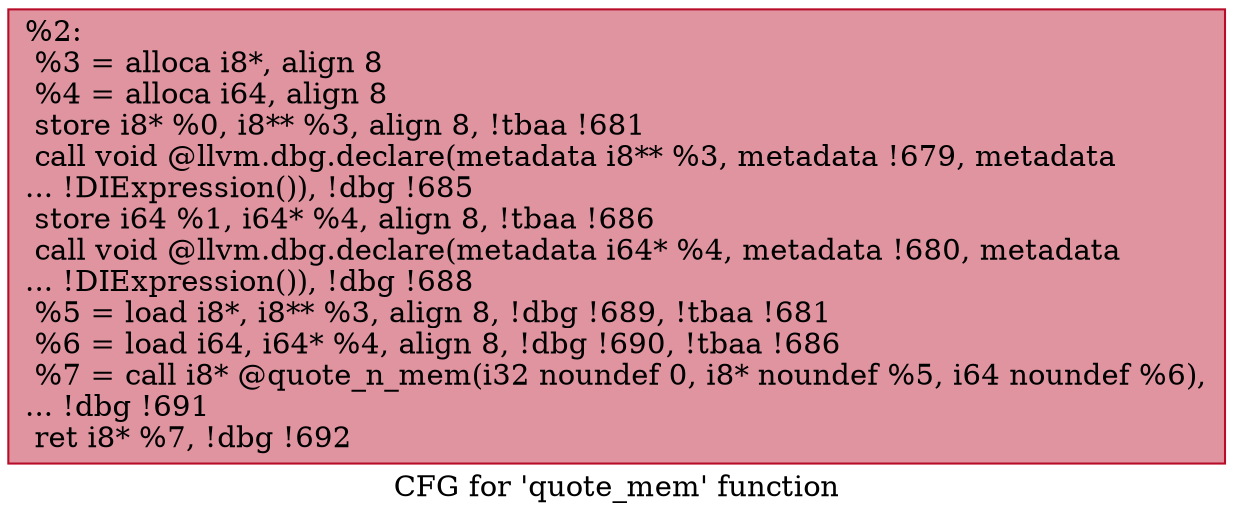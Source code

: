 digraph "CFG for 'quote_mem' function" {
	label="CFG for 'quote_mem' function";

	Node0x22949f0 [shape=record,color="#b70d28ff", style=filled, fillcolor="#b70d2870",label="{%2:\l  %3 = alloca i8*, align 8\l  %4 = alloca i64, align 8\l  store i8* %0, i8** %3, align 8, !tbaa !681\l  call void @llvm.dbg.declare(metadata i8** %3, metadata !679, metadata\l... !DIExpression()), !dbg !685\l  store i64 %1, i64* %4, align 8, !tbaa !686\l  call void @llvm.dbg.declare(metadata i64* %4, metadata !680, metadata\l... !DIExpression()), !dbg !688\l  %5 = load i8*, i8** %3, align 8, !dbg !689, !tbaa !681\l  %6 = load i64, i64* %4, align 8, !dbg !690, !tbaa !686\l  %7 = call i8* @quote_n_mem(i32 noundef 0, i8* noundef %5, i64 noundef %6),\l... !dbg !691\l  ret i8* %7, !dbg !692\l}"];
}
